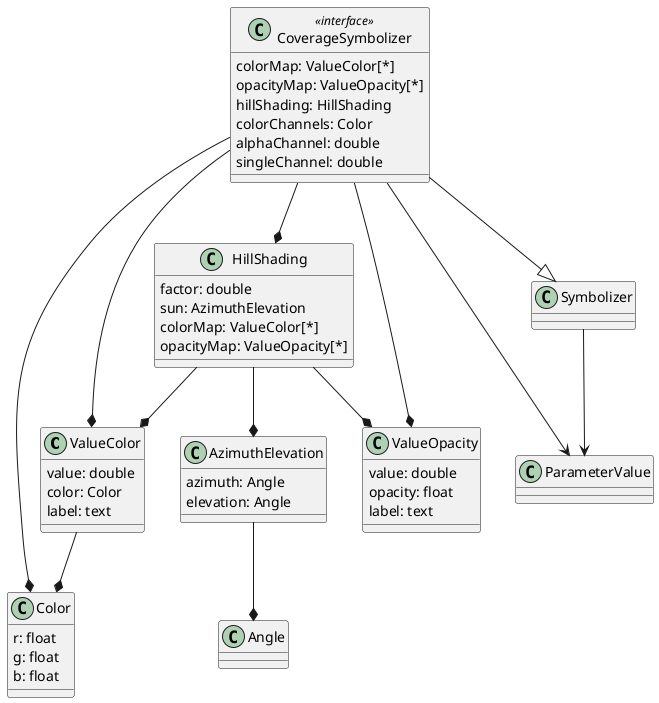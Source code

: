 @startuml
'Class definition

ValueColor : value: double
ValueColor : color: Color
ValueColor : label: text

ValueOpacity : value: double
ValueOpacity : opacity: float
ValueOpacity : label: text

AzimuthElevation : azimuth: Angle
AzimuthElevation : elevation: Angle

HillShading : factor: double
HillShading : sun: AzimuthElevation
HillShading : colorMap: ValueColor[*]
HillShading : opacityMap: ValueOpacity[*]

class CoverageSymbolizer <<interface>>
CoverageSymbolizer : colorMap: ValueColor[*]
CoverageSymbolizer : opacityMap: ValueOpacity[*]
CoverageSymbolizer : hillShading: HillShading
CoverageSymbolizer : colorChannels: Color
CoverageSymbolizer : alphaChannel: double
CoverageSymbolizer : singleChannel: double

Color : r: float
Color : g: float
Color : b: float
  
'Relations

'Association

CoverageSymbolizer --> ParameterValue
Symbolizer --> ParameterValue

'Inheritance
CoverageSymbolizer --|> Symbolizer

'Composition

CoverageSymbolizer --* HillShading
CoverageSymbolizer --* ValueOpacity
CoverageSymbolizer --* ValueColor
CoverageSymbolizer --* Color
ValueColor --* Color
HillShading --* AzimuthElevation
HillShading --* ValueColor
HillShading --* ValueOpacity
AzimuthElevation --* Angle
@enduml